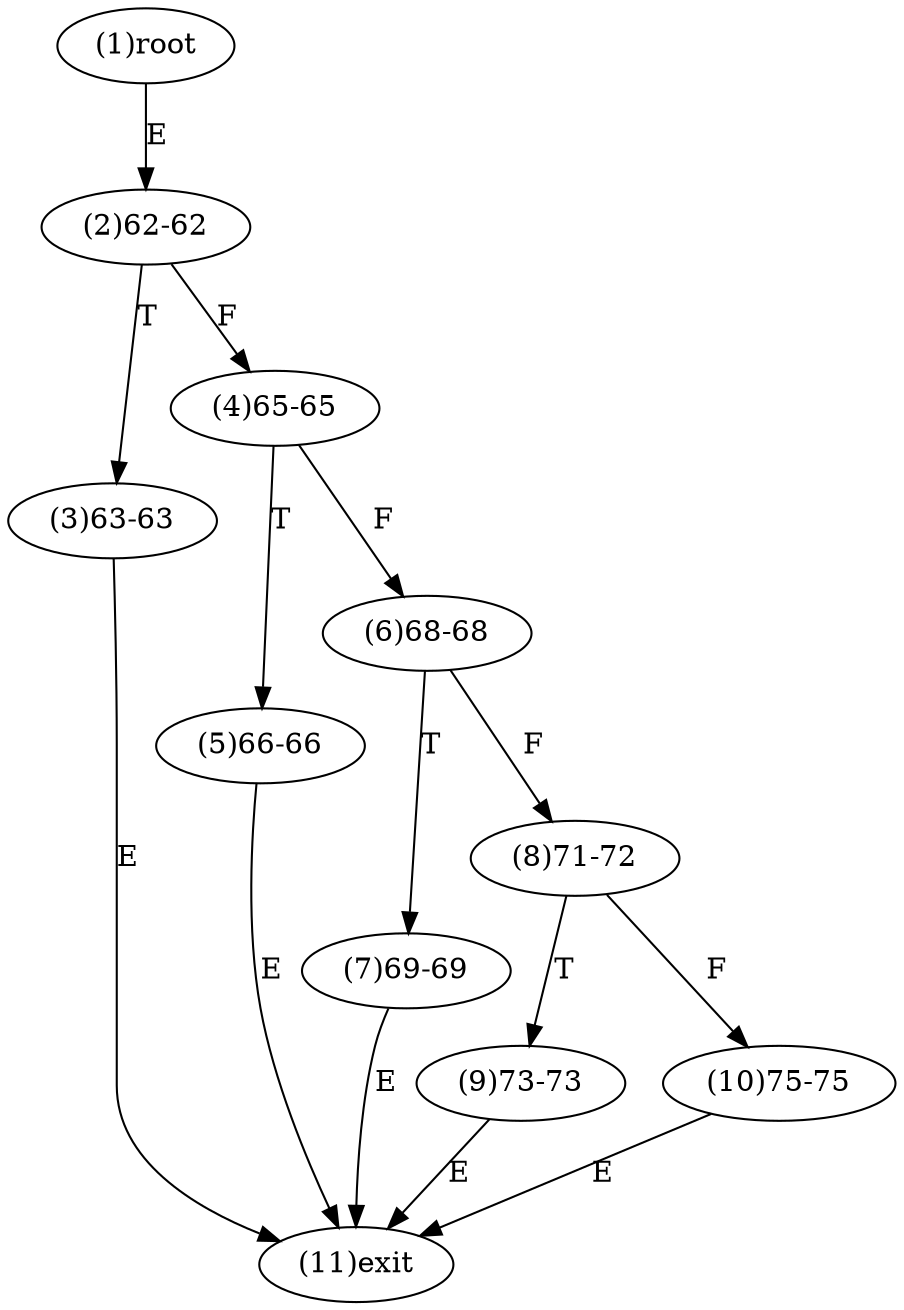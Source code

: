 digraph "" { 
1[ label="(1)root"];
2[ label="(2)62-62"];
3[ label="(3)63-63"];
4[ label="(4)65-65"];
5[ label="(5)66-66"];
6[ label="(6)68-68"];
7[ label="(7)69-69"];
8[ label="(8)71-72"];
9[ label="(9)73-73"];
10[ label="(10)75-75"];
11[ label="(11)exit"];
1->2[ label="E"];
2->4[ label="F"];
2->3[ label="T"];
3->11[ label="E"];
4->6[ label="F"];
4->5[ label="T"];
5->11[ label="E"];
6->8[ label="F"];
6->7[ label="T"];
7->11[ label="E"];
8->10[ label="F"];
8->9[ label="T"];
9->11[ label="E"];
10->11[ label="E"];
}